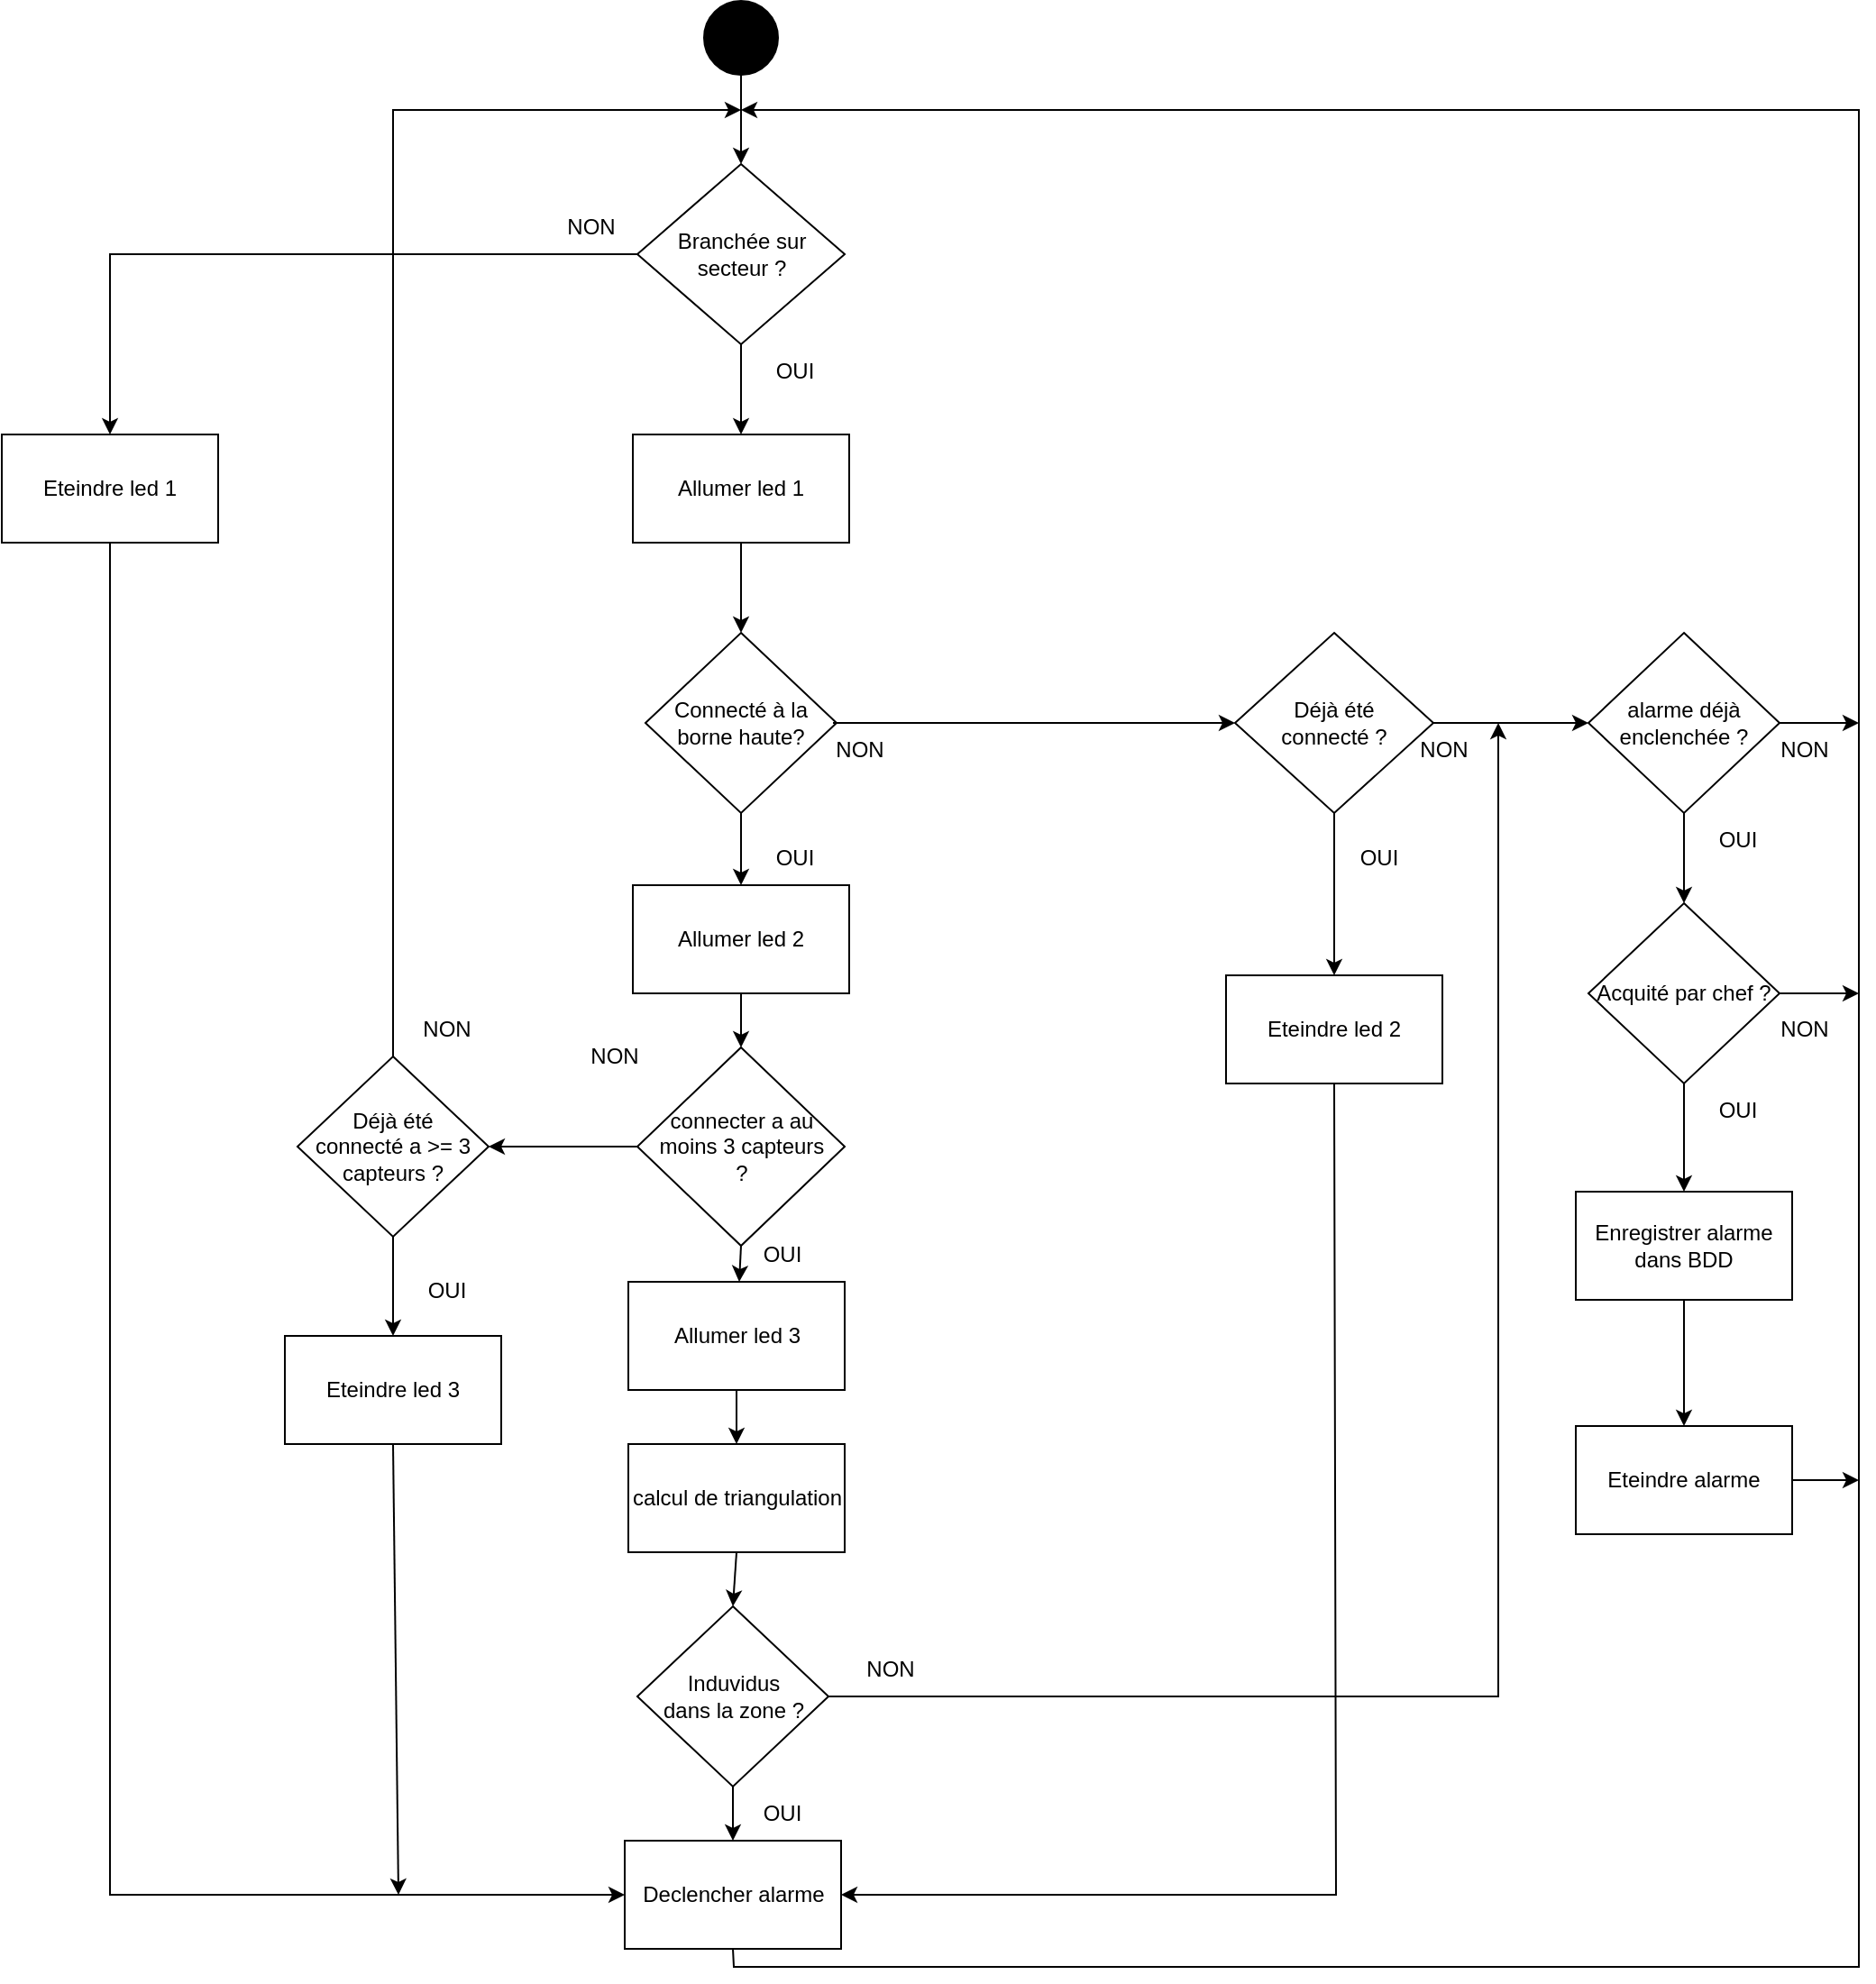 <mxfile version="21.2.8" type="device">
  <diagram name="Page-1" id="Frou0Z_SJct0TMfaj4c1">
    <mxGraphModel dx="3196" dy="1183" grid="1" gridSize="10" guides="1" tooltips="1" connect="1" arrows="1" fold="1" page="1" pageScale="1" pageWidth="827" pageHeight="1169" math="0" shadow="0">
      <root>
        <mxCell id="0" />
        <mxCell id="1" parent="0" />
        <mxCell id="qtdaEhA8xf1yE3yrIFPt-2" value="Allumer led 1" style="rounded=0;whiteSpace=wrap;html=1;" parent="1" vertex="1">
          <mxGeometry x="80" y="300" width="120" height="60" as="geometry" />
        </mxCell>
        <mxCell id="qtdaEhA8xf1yE3yrIFPt-3" value="Connecté à la borne haute?" style="rhombus;whiteSpace=wrap;html=1;" parent="1" vertex="1">
          <mxGeometry x="87" y="410" width="106" height="100" as="geometry" />
        </mxCell>
        <mxCell id="qtdaEhA8xf1yE3yrIFPt-4" value="" style="endArrow=classic;html=1;rounded=0;exitX=0.5;exitY=1;exitDx=0;exitDy=0;entryX=0.5;entryY=0;entryDx=0;entryDy=0;" parent="1" source="qtdaEhA8xf1yE3yrIFPt-2" target="qtdaEhA8xf1yE3yrIFPt-3" edge="1">
          <mxGeometry width="50" height="50" relative="1" as="geometry">
            <mxPoint x="286" y="390" as="sourcePoint" />
            <mxPoint x="336" y="340" as="targetPoint" />
          </mxGeometry>
        </mxCell>
        <mxCell id="qtdaEhA8xf1yE3yrIFPt-5" value="" style="endArrow=classic;html=1;rounded=0;entryX=0.5;entryY=0;entryDx=0;entryDy=0;exitX=0.5;exitY=1;exitDx=0;exitDy=0;" parent="1" source="qtdaEhA8xf1yE3yrIFPt-27" target="qtdaEhA8xf1yE3yrIFPt-2" edge="1">
          <mxGeometry width="50" height="50" relative="1" as="geometry">
            <mxPoint x="140" y="260" as="sourcePoint" />
            <mxPoint x="336" y="200" as="targetPoint" />
          </mxGeometry>
        </mxCell>
        <mxCell id="qtdaEhA8xf1yE3yrIFPt-6" value="NON" style="text;html=1;strokeColor=none;fillColor=none;align=center;verticalAlign=middle;whiteSpace=wrap;rounded=0;" parent="1" vertex="1">
          <mxGeometry x="176" y="460" width="60" height="30" as="geometry" />
        </mxCell>
        <mxCell id="qtdaEhA8xf1yE3yrIFPt-7" value="Induvidus &lt;br&gt;dans la zone ?" style="rhombus;whiteSpace=wrap;html=1;" parent="1" vertex="1">
          <mxGeometry x="82.5" y="950" width="106" height="100" as="geometry" />
        </mxCell>
        <mxCell id="qtdaEhA8xf1yE3yrIFPt-8" value="" style="endArrow=classic;html=1;rounded=0;exitX=0.5;exitY=1;exitDx=0;exitDy=0;entryX=0.5;entryY=0;entryDx=0;entryDy=0;" parent="1" source="qtdaEhA8xf1yE3yrIFPt-3" target="qtdaEhA8xf1yE3yrIFPt-11" edge="1">
          <mxGeometry width="50" height="50" relative="1" as="geometry">
            <mxPoint x="286" y="470" as="sourcePoint" />
            <mxPoint x="90" y="520" as="targetPoint" />
          </mxGeometry>
        </mxCell>
        <mxCell id="qtdaEhA8xf1yE3yrIFPt-9" value="OUI" style="text;html=1;strokeColor=none;fillColor=none;align=center;verticalAlign=middle;whiteSpace=wrap;rounded=0;" parent="1" vertex="1">
          <mxGeometry x="140" y="520" width="60" height="30" as="geometry" />
        </mxCell>
        <mxCell id="qtdaEhA8xf1yE3yrIFPt-11" value="Allumer led 2" style="rounded=0;whiteSpace=wrap;html=1;" parent="1" vertex="1">
          <mxGeometry x="80" y="550" width="120" height="60" as="geometry" />
        </mxCell>
        <mxCell id="qtdaEhA8xf1yE3yrIFPt-13" value="OUI" style="text;html=1;strokeColor=none;fillColor=none;align=center;verticalAlign=middle;whiteSpace=wrap;rounded=0;" parent="1" vertex="1">
          <mxGeometry x="133" y="740" width="60" height="30" as="geometry" />
        </mxCell>
        <mxCell id="qtdaEhA8xf1yE3yrIFPt-15" value="Eteindre alarme" style="rounded=0;whiteSpace=wrap;html=1;" parent="1" vertex="1">
          <mxGeometry x="603" y="850" width="120" height="60" as="geometry" />
        </mxCell>
        <mxCell id="qtdaEhA8xf1yE3yrIFPt-16" value="Declencher alarme" style="rounded=0;whiteSpace=wrap;html=1;" parent="1" vertex="1">
          <mxGeometry x="75.5" y="1080" width="120" height="60" as="geometry" />
        </mxCell>
        <mxCell id="qtdaEhA8xf1yE3yrIFPt-17" value="" style="endArrow=classic;html=1;rounded=0;exitX=0.5;exitY=1;exitDx=0;exitDy=0;entryX=0.5;entryY=0;entryDx=0;entryDy=0;" parent="1" source="qtdaEhA8xf1yE3yrIFPt-7" target="qtdaEhA8xf1yE3yrIFPt-16" edge="1">
          <mxGeometry width="50" height="50" relative="1" as="geometry">
            <mxPoint x="286" y="1020" as="sourcePoint" />
            <mxPoint x="336" y="970" as="targetPoint" />
          </mxGeometry>
        </mxCell>
        <mxCell id="qtdaEhA8xf1yE3yrIFPt-19" value="" style="endArrow=classic;html=1;rounded=0;exitX=0.5;exitY=1;exitDx=0;exitDy=0;" parent="1" source="qtdaEhA8xf1yE3yrIFPt-16" edge="1">
          <mxGeometry width="50" height="50" relative="1" as="geometry">
            <mxPoint x="286" y="570" as="sourcePoint" />
            <mxPoint x="140" y="120" as="targetPoint" />
            <Array as="points">
              <mxPoint x="136" y="1150" />
              <mxPoint x="760" y="1150" />
              <mxPoint x="760" y="120" />
            </Array>
          </mxGeometry>
        </mxCell>
        <mxCell id="qtdaEhA8xf1yE3yrIFPt-20" value="Eteindre led 2" style="rounded=0;whiteSpace=wrap;html=1;" parent="1" vertex="1">
          <mxGeometry x="409" y="600" width="120" height="60" as="geometry" />
        </mxCell>
        <mxCell id="qtdaEhA8xf1yE3yrIFPt-21" value="" style="endArrow=classic;html=1;rounded=0;exitX=0.25;exitY=0;exitDx=0;exitDy=0;entryX=0;entryY=0.5;entryDx=0;entryDy=0;" parent="1" source="qtdaEhA8xf1yE3yrIFPt-6" target="qtdaEhA8xf1yE3yrIFPt-22" edge="1">
          <mxGeometry width="50" height="50" relative="1" as="geometry">
            <mxPoint x="286" y="570" as="sourcePoint" />
            <mxPoint x="336" y="520" as="targetPoint" />
          </mxGeometry>
        </mxCell>
        <mxCell id="qtdaEhA8xf1yE3yrIFPt-22" value="Déjà été &lt;br&gt;connecté ?" style="rhombus;whiteSpace=wrap;html=1;" parent="1" vertex="1">
          <mxGeometry x="414" y="410" width="110" height="100" as="geometry" />
        </mxCell>
        <mxCell id="qtdaEhA8xf1yE3yrIFPt-23" value="" style="endArrow=classic;html=1;rounded=0;exitX=1;exitY=0.5;exitDx=0;exitDy=0;entryX=0;entryY=0.5;entryDx=0;entryDy=0;" parent="1" source="qtdaEhA8xf1yE3yrIFPt-22" target="qtdaEhA8xf1yE3yrIFPt-42" edge="1">
          <mxGeometry width="50" height="50" relative="1" as="geometry">
            <mxPoint x="560" y="560" as="sourcePoint" />
            <mxPoint x="610" y="510" as="targetPoint" />
          </mxGeometry>
        </mxCell>
        <mxCell id="qtdaEhA8xf1yE3yrIFPt-24" value="" style="endArrow=classic;html=1;rounded=0;exitX=0.5;exitY=1;exitDx=0;exitDy=0;entryX=1;entryY=0.5;entryDx=0;entryDy=0;" parent="1" source="qtdaEhA8xf1yE3yrIFPt-20" target="qtdaEhA8xf1yE3yrIFPt-16" edge="1">
          <mxGeometry width="50" height="50" relative="1" as="geometry">
            <mxPoint x="305" y="620" as="sourcePoint" />
            <mxPoint x="305" y="860" as="targetPoint" />
            <Array as="points">
              <mxPoint x="470" y="1110" />
            </Array>
          </mxGeometry>
        </mxCell>
        <mxCell id="qtdaEhA8xf1yE3yrIFPt-25" value="OUI" style="text;html=1;strokeColor=none;fillColor=none;align=center;verticalAlign=middle;whiteSpace=wrap;rounded=0;" parent="1" vertex="1">
          <mxGeometry x="464" y="520" width="60" height="30" as="geometry" />
        </mxCell>
        <mxCell id="qtdaEhA8xf1yE3yrIFPt-26" value="NON" style="text;html=1;strokeColor=none;fillColor=none;align=center;verticalAlign=middle;whiteSpace=wrap;rounded=0;" parent="1" vertex="1">
          <mxGeometry x="500" y="460" width="60" height="30" as="geometry" />
        </mxCell>
        <mxCell id="qtdaEhA8xf1yE3yrIFPt-27" value="Branchée sur secteur ?" style="rhombus;whiteSpace=wrap;html=1;" parent="1" vertex="1">
          <mxGeometry x="82.5" y="150" width="115" height="100" as="geometry" />
        </mxCell>
        <mxCell id="qtdaEhA8xf1yE3yrIFPt-28" value="" style="endArrow=classic;html=1;rounded=0;exitX=0.5;exitY=1;exitDx=0;exitDy=0;" parent="1" source="LZU3wKoGPcIkzmx1TACd-1" target="qtdaEhA8xf1yE3yrIFPt-27" edge="1">
          <mxGeometry width="50" height="50" relative="1" as="geometry">
            <mxPoint x="140" y="100" as="sourcePoint" />
            <mxPoint x="610" y="360" as="targetPoint" />
          </mxGeometry>
        </mxCell>
        <mxCell id="qtdaEhA8xf1yE3yrIFPt-30" value="NON" style="text;html=1;strokeColor=none;fillColor=none;align=center;verticalAlign=middle;whiteSpace=wrap;rounded=0;" parent="1" vertex="1">
          <mxGeometry x="27" y="170" width="60" height="30" as="geometry" />
        </mxCell>
        <mxCell id="qtdaEhA8xf1yE3yrIFPt-31" value="OUI" style="text;html=1;strokeColor=none;fillColor=none;align=center;verticalAlign=middle;whiteSpace=wrap;rounded=0;" parent="1" vertex="1">
          <mxGeometry x="140" y="250" width="60" height="30" as="geometry" />
        </mxCell>
        <mxCell id="qtdaEhA8xf1yE3yrIFPt-33" value="" style="endArrow=classic;html=1;rounded=0;entryX=0.5;entryY=0;entryDx=0;entryDy=0;exitX=0.5;exitY=1;exitDx=0;exitDy=0;" parent="1" source="qtdaEhA8xf1yE3yrIFPt-22" target="qtdaEhA8xf1yE3yrIFPt-20" edge="1">
          <mxGeometry width="50" height="50" relative="1" as="geometry">
            <mxPoint x="370" y="560" as="sourcePoint" />
            <mxPoint x="600" y="520" as="targetPoint" />
          </mxGeometry>
        </mxCell>
        <mxCell id="qtdaEhA8xf1yE3yrIFPt-34" value="connecter a au moins 3 capteurs&lt;br&gt;?" style="rhombus;whiteSpace=wrap;html=1;" parent="1" vertex="1">
          <mxGeometry x="82.5" y="640" width="115" height="110" as="geometry" />
        </mxCell>
        <mxCell id="qtdaEhA8xf1yE3yrIFPt-35" value="" style="endArrow=classic;html=1;rounded=0;exitX=0.5;exitY=1;exitDx=0;exitDy=0;entryX=0.5;entryY=0;entryDx=0;entryDy=0;" parent="1" source="qtdaEhA8xf1yE3yrIFPt-11" target="qtdaEhA8xf1yE3yrIFPt-34" edge="1">
          <mxGeometry width="50" height="50" relative="1" as="geometry">
            <mxPoint x="390" y="640" as="sourcePoint" />
            <mxPoint x="440" y="590" as="targetPoint" />
          </mxGeometry>
        </mxCell>
        <mxCell id="qtdaEhA8xf1yE3yrIFPt-36" value="calcul de triangulation" style="rounded=0;whiteSpace=wrap;html=1;" parent="1" vertex="1">
          <mxGeometry x="77.5" y="860" width="120" height="60" as="geometry" />
        </mxCell>
        <mxCell id="qtdaEhA8xf1yE3yrIFPt-37" value="" style="endArrow=classic;html=1;rounded=0;exitX=0.5;exitY=1;exitDx=0;exitDy=0;" parent="1" source="qtdaEhA8xf1yE3yrIFPt-34" target="qtdaEhA8xf1yE3yrIFPt-52" edge="1">
          <mxGeometry width="50" height="50" relative="1" as="geometry">
            <mxPoint x="390" y="740" as="sourcePoint" />
            <mxPoint x="240" y="750" as="targetPoint" />
          </mxGeometry>
        </mxCell>
        <mxCell id="qtdaEhA8xf1yE3yrIFPt-38" value="" style="endArrow=classic;html=1;rounded=0;exitX=0.5;exitY=1;exitDx=0;exitDy=0;entryX=0.5;entryY=0;entryDx=0;entryDy=0;" parent="1" source="qtdaEhA8xf1yE3yrIFPt-36" target="qtdaEhA8xf1yE3yrIFPt-7" edge="1">
          <mxGeometry width="50" height="50" relative="1" as="geometry">
            <mxPoint x="390" y="780" as="sourcePoint" />
            <mxPoint x="140" y="940" as="targetPoint" />
          </mxGeometry>
        </mxCell>
        <mxCell id="qtdaEhA8xf1yE3yrIFPt-39" value="" style="endArrow=classic;html=1;rounded=0;exitX=0;exitY=0.5;exitDx=0;exitDy=0;entryX=1;entryY=0.5;entryDx=0;entryDy=0;" parent="1" source="qtdaEhA8xf1yE3yrIFPt-34" target="qtdaEhA8xf1yE3yrIFPt-59" edge="1">
          <mxGeometry width="50" height="50" relative="1" as="geometry">
            <mxPoint x="390" y="730" as="sourcePoint" />
            <mxPoint x="50" y="680" as="targetPoint" />
          </mxGeometry>
        </mxCell>
        <mxCell id="qtdaEhA8xf1yE3yrIFPt-40" value="NON" style="text;html=1;strokeColor=none;fillColor=none;align=center;verticalAlign=middle;whiteSpace=wrap;rounded=0;" parent="1" vertex="1">
          <mxGeometry x="40" y="630" width="60" height="30" as="geometry" />
        </mxCell>
        <mxCell id="qtdaEhA8xf1yE3yrIFPt-41" value="OUI" style="text;html=1;strokeColor=none;fillColor=none;align=center;verticalAlign=middle;whiteSpace=wrap;rounded=0;" parent="1" vertex="1">
          <mxGeometry x="133" y="1050" width="60" height="30" as="geometry" />
        </mxCell>
        <mxCell id="qtdaEhA8xf1yE3yrIFPt-42" value="alarme déjà enclenchée ?" style="rhombus;whiteSpace=wrap;html=1;" parent="1" vertex="1">
          <mxGeometry x="610" y="410" width="106" height="100" as="geometry" />
        </mxCell>
        <mxCell id="qtdaEhA8xf1yE3yrIFPt-43" value="" style="endArrow=classic;html=1;rounded=0;exitX=0.5;exitY=1;exitDx=0;exitDy=0;entryX=0.5;entryY=0;entryDx=0;entryDy=0;" parent="1" source="qtdaEhA8xf1yE3yrIFPt-42" target="LZU3wKoGPcIkzmx1TACd-2" edge="1">
          <mxGeometry width="50" height="50" relative="1" as="geometry">
            <mxPoint x="390" y="620" as="sourcePoint" />
            <mxPoint x="663" y="560" as="targetPoint" />
          </mxGeometry>
        </mxCell>
        <mxCell id="qtdaEhA8xf1yE3yrIFPt-44" value="Enregistrer alarme dans BDD" style="rounded=0;whiteSpace=wrap;html=1;" parent="1" vertex="1">
          <mxGeometry x="603" y="720" width="120" height="60" as="geometry" />
        </mxCell>
        <mxCell id="qtdaEhA8xf1yE3yrIFPt-45" value="" style="endArrow=classic;html=1;rounded=0;exitX=0.5;exitY=1;exitDx=0;exitDy=0;entryX=0.5;entryY=0;entryDx=0;entryDy=0;" parent="1" source="qtdaEhA8xf1yE3yrIFPt-44" target="qtdaEhA8xf1yE3yrIFPt-15" edge="1">
          <mxGeometry width="50" height="50" relative="1" as="geometry">
            <mxPoint x="390" y="750" as="sourcePoint" />
            <mxPoint x="440" y="700" as="targetPoint" />
          </mxGeometry>
        </mxCell>
        <mxCell id="qtdaEhA8xf1yE3yrIFPt-46" value="" style="endArrow=classic;html=1;rounded=0;exitX=1;exitY=0.5;exitDx=0;exitDy=0;" parent="1" source="qtdaEhA8xf1yE3yrIFPt-15" edge="1">
          <mxGeometry width="50" height="50" relative="1" as="geometry">
            <mxPoint x="390" y="750" as="sourcePoint" />
            <mxPoint x="760" y="880" as="targetPoint" />
          </mxGeometry>
        </mxCell>
        <mxCell id="qtdaEhA8xf1yE3yrIFPt-47" value="NON" style="text;html=1;strokeColor=none;fillColor=none;align=center;verticalAlign=middle;whiteSpace=wrap;rounded=0;" parent="1" vertex="1">
          <mxGeometry x="193" y="970" width="60" height="30" as="geometry" />
        </mxCell>
        <mxCell id="qtdaEhA8xf1yE3yrIFPt-10" value="" style="endArrow=classic;html=1;rounded=0;exitX=1;exitY=0.5;exitDx=0;exitDy=0;" parent="1" source="qtdaEhA8xf1yE3yrIFPt-7" edge="1">
          <mxGeometry width="50" height="50" relative="1" as="geometry">
            <mxPoint x="286" y="470" as="sourcePoint" />
            <mxPoint x="560" y="460" as="targetPoint" />
            <Array as="points">
              <mxPoint x="560" y="1000" />
            </Array>
          </mxGeometry>
        </mxCell>
        <mxCell id="qtdaEhA8xf1yE3yrIFPt-48" value="" style="endArrow=classic;html=1;rounded=0;exitX=1;exitY=0.5;exitDx=0;exitDy=0;" parent="1" source="qtdaEhA8xf1yE3yrIFPt-42" edge="1">
          <mxGeometry width="50" height="50" relative="1" as="geometry">
            <mxPoint x="390" y="620" as="sourcePoint" />
            <mxPoint x="760" y="460" as="targetPoint" />
          </mxGeometry>
        </mxCell>
        <mxCell id="qtdaEhA8xf1yE3yrIFPt-49" value="NON" style="text;html=1;strokeColor=none;fillColor=none;align=center;verticalAlign=middle;whiteSpace=wrap;rounded=0;" parent="1" vertex="1">
          <mxGeometry x="700" y="460" width="60" height="30" as="geometry" />
        </mxCell>
        <mxCell id="qtdaEhA8xf1yE3yrIFPt-50" value="OUI" style="text;html=1;strokeColor=none;fillColor=none;align=center;verticalAlign=middle;whiteSpace=wrap;rounded=0;" parent="1" vertex="1">
          <mxGeometry x="663" y="510" width="60" height="30" as="geometry" />
        </mxCell>
        <mxCell id="qtdaEhA8xf1yE3yrIFPt-52" value="Allumer led 3" style="rounded=0;whiteSpace=wrap;html=1;" parent="1" vertex="1">
          <mxGeometry x="77.5" y="770" width="120" height="60" as="geometry" />
        </mxCell>
        <mxCell id="qtdaEhA8xf1yE3yrIFPt-53" value="" style="endArrow=classic;html=1;rounded=0;exitX=0.5;exitY=1;exitDx=0;exitDy=0;entryX=0.5;entryY=0;entryDx=0;entryDy=0;" parent="1" source="qtdaEhA8xf1yE3yrIFPt-52" target="qtdaEhA8xf1yE3yrIFPt-36" edge="1">
          <mxGeometry width="50" height="50" relative="1" as="geometry">
            <mxPoint x="380" y="860" as="sourcePoint" />
            <mxPoint x="430" y="810" as="targetPoint" />
          </mxGeometry>
        </mxCell>
        <mxCell id="qtdaEhA8xf1yE3yrIFPt-54" value="Eteindre led 1" style="rounded=0;whiteSpace=wrap;html=1;" parent="1" vertex="1">
          <mxGeometry x="-270" y="300" width="120" height="60" as="geometry" />
        </mxCell>
        <mxCell id="qtdaEhA8xf1yE3yrIFPt-55" value="" style="endArrow=classic;html=1;rounded=0;exitX=0;exitY=0.5;exitDx=0;exitDy=0;entryX=0.5;entryY=0;entryDx=0;entryDy=0;" parent="1" source="qtdaEhA8xf1yE3yrIFPt-27" target="qtdaEhA8xf1yE3yrIFPt-54" edge="1">
          <mxGeometry width="50" height="50" relative="1" as="geometry">
            <mxPoint x="380" y="720" as="sourcePoint" />
            <mxPoint x="430" y="670" as="targetPoint" />
            <Array as="points">
              <mxPoint x="-210" y="200" />
            </Array>
          </mxGeometry>
        </mxCell>
        <mxCell id="qtdaEhA8xf1yE3yrIFPt-56" value="" style="endArrow=classic;html=1;rounded=0;exitX=0.5;exitY=1;exitDx=0;exitDy=0;entryX=0;entryY=0.5;entryDx=0;entryDy=0;" parent="1" source="qtdaEhA8xf1yE3yrIFPt-54" target="qtdaEhA8xf1yE3yrIFPt-16" edge="1">
          <mxGeometry width="50" height="50" relative="1" as="geometry">
            <mxPoint x="380" y="720" as="sourcePoint" />
            <mxPoint x="430" y="670" as="targetPoint" />
            <Array as="points">
              <mxPoint x="-210" y="1110" />
            </Array>
          </mxGeometry>
        </mxCell>
        <mxCell id="qtdaEhA8xf1yE3yrIFPt-57" value="Eteindre led 3" style="rounded=0;whiteSpace=wrap;html=1;" parent="1" vertex="1">
          <mxGeometry x="-113" y="800" width="120" height="60" as="geometry" />
        </mxCell>
        <mxCell id="qtdaEhA8xf1yE3yrIFPt-58" value="" style="endArrow=classic;html=1;rounded=0;exitX=0.5;exitY=1;exitDx=0;exitDy=0;entryX=0.5;entryY=0;entryDx=0;entryDy=0;" parent="1" source="qtdaEhA8xf1yE3yrIFPt-59" target="qtdaEhA8xf1yE3yrIFPt-57" edge="1">
          <mxGeometry width="50" height="50" relative="1" as="geometry">
            <mxPoint x="320" y="720" as="sourcePoint" />
            <mxPoint x="-210" y="695" as="targetPoint" />
          </mxGeometry>
        </mxCell>
        <mxCell id="qtdaEhA8xf1yE3yrIFPt-59" value="Déjà été &lt;br&gt;connecté a &amp;gt;= 3&lt;br&gt;capteurs ?" style="rhombus;whiteSpace=wrap;html=1;" parent="1" vertex="1">
          <mxGeometry x="-106" y="645" width="106" height="100" as="geometry" />
        </mxCell>
        <mxCell id="qtdaEhA8xf1yE3yrIFPt-60" value="" style="endArrow=classic;html=1;rounded=0;exitX=0.5;exitY=1;exitDx=0;exitDy=0;" parent="1" source="qtdaEhA8xf1yE3yrIFPt-57" edge="1">
          <mxGeometry width="50" height="50" relative="1" as="geometry">
            <mxPoint x="320" y="710" as="sourcePoint" />
            <mxPoint x="-50" y="1110" as="targetPoint" />
          </mxGeometry>
        </mxCell>
        <mxCell id="qtdaEhA8xf1yE3yrIFPt-61" value="OUI" style="text;html=1;strokeColor=none;fillColor=none;align=center;verticalAlign=middle;whiteSpace=wrap;rounded=0;" parent="1" vertex="1">
          <mxGeometry x="-53" y="760" width="60" height="30" as="geometry" />
        </mxCell>
        <mxCell id="qtdaEhA8xf1yE3yrIFPt-62" value="" style="endArrow=classic;html=1;rounded=0;exitX=0.5;exitY=0;exitDx=0;exitDy=0;" parent="1" source="qtdaEhA8xf1yE3yrIFPt-59" edge="1">
          <mxGeometry width="50" height="50" relative="1" as="geometry">
            <mxPoint x="-30" y="610" as="sourcePoint" />
            <mxPoint x="140" y="120" as="targetPoint" />
            <Array as="points">
              <mxPoint x="-53" y="120" />
            </Array>
          </mxGeometry>
        </mxCell>
        <mxCell id="qtdaEhA8xf1yE3yrIFPt-63" value="NON" style="text;html=1;strokeColor=none;fillColor=none;align=center;verticalAlign=middle;whiteSpace=wrap;rounded=0;" parent="1" vertex="1">
          <mxGeometry x="-53" y="615" width="60" height="30" as="geometry" />
        </mxCell>
        <mxCell id="LZU3wKoGPcIkzmx1TACd-1" value="" style="shape=ellipse;html=1;fillColor=strokeColor;strokeWidth=2;verticalLabelPosition=bottom;verticalAlignment=top;perimeter=ellipsePerimeter;" vertex="1" parent="1">
          <mxGeometry x="120" y="60" width="40" height="40" as="geometry" />
        </mxCell>
        <mxCell id="LZU3wKoGPcIkzmx1TACd-2" value="Acquité par chef ?" style="rhombus;whiteSpace=wrap;html=1;" vertex="1" parent="1">
          <mxGeometry x="610" y="560" width="106" height="100" as="geometry" />
        </mxCell>
        <mxCell id="LZU3wKoGPcIkzmx1TACd-3" value="" style="endArrow=classic;html=1;rounded=0;exitX=0.5;exitY=1;exitDx=0;exitDy=0;entryX=0.5;entryY=0;entryDx=0;entryDy=0;" edge="1" parent="1" source="LZU3wKoGPcIkzmx1TACd-2" target="qtdaEhA8xf1yE3yrIFPt-44">
          <mxGeometry width="50" height="50" relative="1" as="geometry">
            <mxPoint x="663" y="660" as="sourcePoint" />
            <mxPoint x="663" y="710" as="targetPoint" />
          </mxGeometry>
        </mxCell>
        <mxCell id="LZU3wKoGPcIkzmx1TACd-4" value="OUI" style="text;html=1;strokeColor=none;fillColor=none;align=center;verticalAlign=middle;whiteSpace=wrap;rounded=0;" vertex="1" parent="1">
          <mxGeometry x="663" y="660" width="60" height="30" as="geometry" />
        </mxCell>
        <mxCell id="LZU3wKoGPcIkzmx1TACd-5" value="NON" style="text;html=1;strokeColor=none;fillColor=none;align=center;verticalAlign=middle;whiteSpace=wrap;rounded=0;" vertex="1" parent="1">
          <mxGeometry x="700" y="615" width="60" height="30" as="geometry" />
        </mxCell>
        <mxCell id="LZU3wKoGPcIkzmx1TACd-6" value="" style="endArrow=classic;html=1;rounded=0;exitX=1;exitY=0.5;exitDx=0;exitDy=0;" edge="1" parent="1" source="LZU3wKoGPcIkzmx1TACd-2">
          <mxGeometry width="50" height="50" relative="1" as="geometry">
            <mxPoint x="410" y="660" as="sourcePoint" />
            <mxPoint x="760" y="610" as="targetPoint" />
          </mxGeometry>
        </mxCell>
      </root>
    </mxGraphModel>
  </diagram>
</mxfile>
